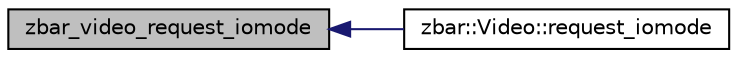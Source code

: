 digraph G
{
  edge [fontname="Helvetica",fontsize="10",labelfontname="Helvetica",labelfontsize="10"];
  node [fontname="Helvetica",fontsize="10",shape=record];
  rankdir=LR;
  Node1 [label="zbar_video_request_iomode",height=0.2,width=0.4,color="black", fillcolor="grey75", style="filled" fontcolor="black"];
  Node1 -> Node2 [dir=back,color="midnightblue",fontsize="10",style="solid"];
  Node2 [label="zbar::Video::request_iomode",height=0.2,width=0.4,color="black", fillcolor="white", style="filled",URL="$classzbar_1_1_video.html#ab5c177a8961893afdb79d68f34290ec8"];
}
